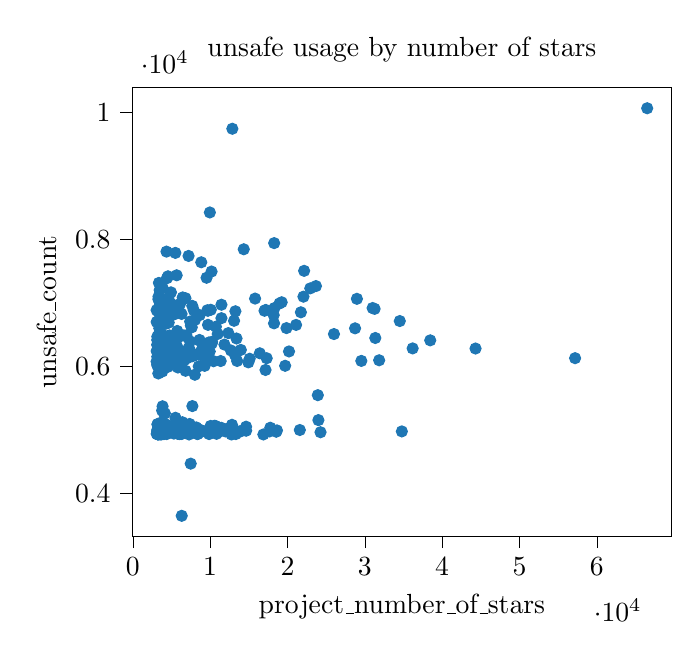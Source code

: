 % This file was created by tikzplotlib v0.9.2.
\begin{tikzpicture}

\definecolor{color0}{rgb}{0.122,0.467,0.706}

\begin{axis}[
tick align=outside,
tick pos=left,
title={unsafe usage by number of stars},
x grid style={white!69.02!black},
xlabel={project\_number\_of\_stars},
xmin=-96.85, xmax=69683.85,
xtick style={color=black},
y grid style={white!69.02!black},
ylabel={unsafe\_count},
ymin=3321.9, ymax=10386.1,
ytick style={color=black}
]
\addplot [only marks, mark=*, draw=color0, fill=color0, colormap/viridis]
table{%
x                      y
6301 4934
3489 6142
4479 6284
4095 6479
3182 6254
3900 4979
3205 4931
11106 5034
6017 6229
3351 5084
8880 6248
3972 4973
3860 5957
24272 4960
3308 7055
5918 4973
5962 6866
9712 6874
3851 4968
4809 6136
8004 4974
4456 6179
4135 6159
8626 4974
3189 6007
3306 6480
3531 4973
4721 5041
8836 4973
4109 6235
5806 5044
4547 5992
3428 5029
4209 6898
5475 6327
5598 4988
6138 4975
5281 6183
4237 4993
3273 4979
3898 5015
7413 6705
4968 4975
3560 4946
3674 4974
4227 6178
3877 4977
3489 6752
7487 4465
3360 4973
3417 4979
8024 5866
7753 5003
4642 6687
3933 6458
7350 5090
5583 6868
4197 4959
8981 4973
23997 5151
34787 4973
3249 4925
3239 4973
7194 6282
5811 4982
3405 6357
9945 6232
7293 6278
3186 4931
4953 4976
6586 6486
10715 5058
3868 5076
12826 5077
3468 4932
3310 4959
28739 6597
6819 4951
13411 6437
5516 4978
4312 6331
12696 6248
5970 6083
9639 6882
4765 4986
5501 7786
6819 5928
7018 6128
9025 6165
5272 5037
4774 6315
18260 6676
3370 4973
4934 7164
5656 6220
4549 7417
28977 7062
5832 6172
3857 4979
3857 6093
6075 6972
5406 4986
4303 6969
12692 4973
4859 6991
4245 4981
6245 4975
8074 4953
6447 7084
3868 4950
4698 4980
3187 5082
6805 7072
4536 6308
7702 6157
13262 6866
7697 4973
8359 4959
6249 4932
3089 4935
8620 6414
5837 5025
5326 6116
4309 6129
5895 4994
3210 5089
4961 6109
21111 6651
3871 5053
9576 6233
3443 5083
8852 7638
3735 4973
3785 6364
3762 5022
8352 4931
4215 6182
5446 5056
9286 6006
31265 6904
26010 6507
8946 6194
6355 6095
4561 4974
3595 4959
36184 6281
3468 5993
3321 4925
6794 6161
5330 4979
4665 5023
5136 6845
5187 6116
4812 6928
7625 6613
4595 7075
4465 4990
10825 4935
4459 5993
3160 6029
7505 6643
9719 6295
4065 6183
3569 4988
5229 6168
6582 4973
4155 5016
3629 5110
3296 5029
38459 6408
5726 6311
8213 5036
7734 4973
19698 6007
9864 4931
4020 5010
4335 4973
4043 6767
7525 5024
13968 6257
5228 6340
3964 4966
19872 6601
3361 4931
17032 6874
9844 6375
10953 4974
3791 5302
5355 4951
8861 4990
9522 4968
5181 6209
6044 4984
4031 4931
3828 6112
5598 6166
3167 4979
10956 5030
5566 4989
3087 6240
3771 4976
34522 6712
11944 4990
44317 6279
4407 6396
13213 6177
8725 4973
3518 4953
4143 5259
4176 4991
6663 5002
4063 5251
5347 6400
3456 5023
3159 6414
7428 4967
3848 5369
4556 4973
10743 6623
4180 4973
7052 6154
5832 5980
3433 6049
4053 6166
10060 5059
9962 8423
4403 4944
3460 4990
5027 6187
3757 4962
3082 6698
3481 4984
3396 6213
9393 6165
4684 6154
3962 4973
5622 6206
3373 7313
11982 4973
11989 4984
4741 6485
9537 7394
3324 4979
6419 4979
8112 6179
8523 5998
11361 6082
3868 6298
3913 6804
3255 4952
3075 6075
3181 4973
19249 7008
3914 6230
6207 6193
10182 7492
3557 5086
4921 6254
22151 7503
15810 7066
3204 4931
13315 4931
17197 6887
6423 5117
3325 6488
9753 4979
3448 5023
3612 5043
6469 6160
3234 4934
10248 6385
10444 6079
3404 4973
23924 5544
3485 6251
4661 6038
18634 4989
18970 6989
8644 6805
6295 4973
9721 6652
22946 7227
10981 6509
3490 6964
15109 6118
16418 6204
5671 7433
18545 4968
8394 4933
14653 4984
3968 6171
4373 4973
3689 5070
6324 3643
7702 5372
11269 4973
29549 6084
3535 4995
3596 4931
3378 4973
5019 5030
3605 4940
18217 6806
6992 4973
6870 6226
3164 6150
3625 6040
5742 6556
3078 6884
5557 6102
5475 4979
3178 4998
3422 6598
7882 6882
7693 6951
5211 4957
11459 6969
66512 10065
18317 6917
3450 7094
17310 6126
3297 5886
3393 6280
5922 4990
4037 4990
4468 6379
5574 6903
6276 6145
6567 4979
4079 5092
4523 4946
6455 4973
3369 4966
18277 7940
3713 4977
3270 5014
3444 4969
4543 4973
13093 6716
8041 6730
3912 5012
4597 6105
22065 7096
3734 4931
3374 4951
4122 4973
57189 6127
4434 6124
3796 4991
3408 5023
4343 6175
4435 6202
3533 5022
7757 5029
5552 6204
4865 5047
3772 4946
17777 5031
3283 6858
3145 6338
5031 4986
3903 6143
5874 5040
3450 6077
3556 5023
6929 6486
17681 4973
7466 4979
3477 7199
8643 6402
3660 6133
4410 7387
3624 4925
3889 4974
5891 4961
4828 6296
10492 4973
5386 6819
23680 7263
4587 6215
5792 4937
6783 4979
4906 4973
3169 6467
4603 6355
31006 6917
5727 5028
4416 4974
6650 6096
11075 4990
4814 4973
8414 4976
12868 9742
5885 6121
14344 7843
21733 6850
10201 6357
11708 4992
3698 4941
4324 6115
8883 6243
3459 4931
5343 4998
6029 4931
7208 7738
5884 6212
3386 5017
4370 4931
3717 4959
6291 4973
3151 6235
4747 4973
3810 5917
3252 5002
6662 4973
3925 6187
4931 6099
5554 4955
14940 6061
7199 4960
5487 6448
4640 6813
5627 5022
8842 4984
6398 4973
3588 6922
17160 5941
12351 6522
4254 6669
3772 6368
8003 4969
5052 6047
3227 4967
10531 5061
31357 6445
3728 5970
7386 4974
4213 4957
5831 4939
5016 6918
3615 6427
4251 6304
5793 6966
7393 6393
4176 4976
6424 4952
6883 6121
3472 7018
3309 6263
6305 6824
3739 5948
12758 4925
6383 4982
5640 5023
3686 4973
3857 7234
14648 5047
3323 7097
4058 4979
11463 5029
6649 4951
3774 4931
9826 4996
3753 6789
3385 6154
4266 6223
7272 4925
21596 4995
5514 5188
13795 4973
6666 4974
6479 4973
31853 6094
12530 5029
10080 6889
3979 6867
3903 6955
3331 4977
20197 6233
4600 5066
4354 7806
5840 6202
3709 4931
11461 6757
5871 6458
11849 6341
5311 4939
16880 4925
4988 4973
13964 4975
3503 5027
3588 4981
5871 6148
5387 4973
13488 6083
};
\end{axis}

\end{tikzpicture}
